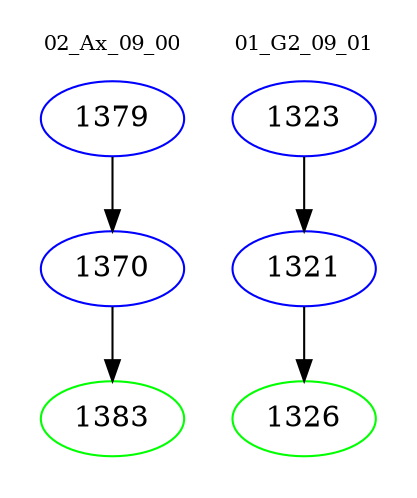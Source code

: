 digraph{
subgraph cluster_0 {
color = white
label = "02_Ax_09_00";
fontsize=10;
T0_1379 [label="1379", color="blue"]
T0_1379 -> T0_1370 [color="black"]
T0_1370 [label="1370", color="blue"]
T0_1370 -> T0_1383 [color="black"]
T0_1383 [label="1383", color="green"]
}
subgraph cluster_1 {
color = white
label = "01_G2_09_01";
fontsize=10;
T1_1323 [label="1323", color="blue"]
T1_1323 -> T1_1321 [color="black"]
T1_1321 [label="1321", color="blue"]
T1_1321 -> T1_1326 [color="black"]
T1_1326 [label="1326", color="green"]
}
}
